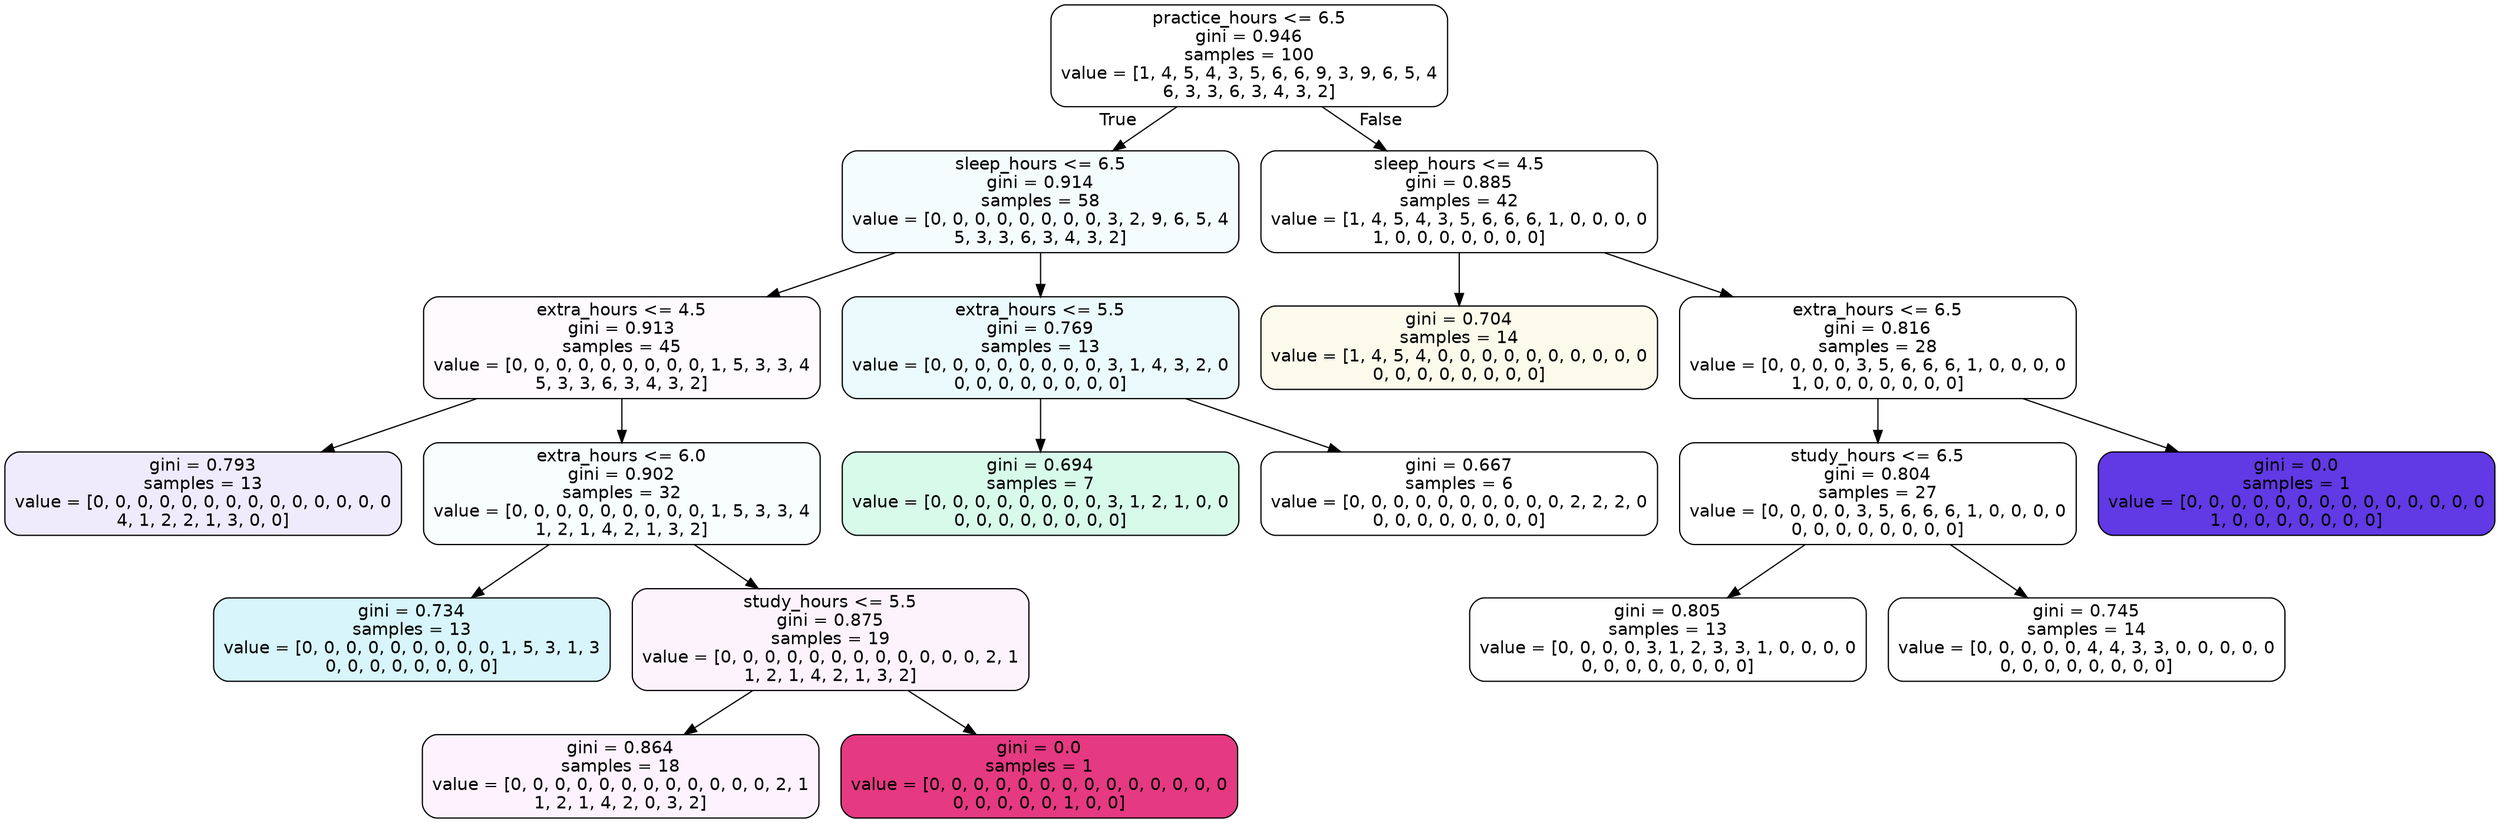 digraph Tree {
node [shape=box, style="filled, rounded", color="black", fontname="helvetica"] ;
edge [fontname="helvetica"] ;
0 [label="practice_hours <= 6.5\ngini = 0.946\nsamples = 100\nvalue = [1, 4, 5, 4, 3, 5, 6, 6, 9, 3, 9, 6, 5, 4\n6, 3, 3, 6, 3, 4, 3, 2]", fillcolor="#ffffff"] ;
1 [label="sleep_hours <= 6.5\ngini = 0.914\nsamples = 58\nvalue = [0, 0, 0, 0, 0, 0, 0, 0, 3, 2, 9, 6, 5, 4\n5, 3, 3, 6, 3, 4, 3, 2]", fillcolor="#f4fcfe"] ;
0 -> 1 [labeldistance=2.5, labelangle=45, headlabel="True"] ;
2 [label="extra_hours <= 4.5\ngini = 0.913\nsamples = 45\nvalue = [0, 0, 0, 0, 0, 0, 0, 0, 0, 1, 5, 3, 3, 4\n5, 3, 3, 6, 3, 4, 3, 2]", fillcolor="#fefafe"] ;
1 -> 2 ;
3 [label="gini = 0.793\nsamples = 13\nvalue = [0, 0, 0, 0, 0, 0, 0, 0, 0, 0, 0, 0, 0, 0\n4, 1, 2, 2, 1, 3, 0, 0]", fillcolor="#efebfc"] ;
2 -> 3 ;
4 [label="extra_hours <= 6.0\ngini = 0.902\nsamples = 32\nvalue = [0, 0, 0, 0, 0, 0, 0, 0, 0, 1, 5, 3, 3, 4\n1, 2, 1, 4, 2, 1, 3, 2]", fillcolor="#f8fdfe"] ;
2 -> 4 ;
5 [label="gini = 0.734\nsamples = 13\nvalue = [0, 0, 0, 0, 0, 0, 0, 0, 0, 1, 5, 3, 1, 3\n0, 0, 0, 0, 0, 0, 0, 0]", fillcolor="#d7f5fa"] ;
4 -> 5 ;
6 [label="study_hours <= 5.5\ngini = 0.875\nsamples = 19\nvalue = [0, 0, 0, 0, 0, 0, 0, 0, 0, 0, 0, 0, 2, 1\n1, 2, 1, 4, 2, 1, 3, 2]", fillcolor="#fdf3fd"] ;
4 -> 6 ;
7 [label="gini = 0.864\nsamples = 18\nvalue = [0, 0, 0, 0, 0, 0, 0, 0, 0, 0, 0, 0, 2, 1\n1, 2, 1, 4, 2, 0, 3, 2]", fillcolor="#fdf2fd"] ;
6 -> 7 ;
8 [label="gini = 0.0\nsamples = 1\nvalue = [0, 0, 0, 0, 0, 0, 0, 0, 0, 0, 0, 0, 0, 0\n0, 0, 0, 0, 0, 1, 0, 0]", fillcolor="#e53981"] ;
6 -> 8 ;
9 [label="extra_hours <= 5.5\ngini = 0.769\nsamples = 13\nvalue = [0, 0, 0, 0, 0, 0, 0, 0, 3, 1, 4, 3, 2, 0\n0, 0, 0, 0, 0, 0, 0, 0]", fillcolor="#ebfafc"] ;
1 -> 9 ;
10 [label="gini = 0.694\nsamples = 7\nvalue = [0, 0, 0, 0, 0, 0, 0, 0, 3, 1, 2, 1, 0, 0\n0, 0, 0, 0, 0, 0, 0, 0]", fillcolor="#d7faeb"] ;
9 -> 10 ;
11 [label="gini = 0.667\nsamples = 6\nvalue = [0, 0, 0, 0, 0, 0, 0, 0, 0, 0, 2, 2, 2, 0\n0, 0, 0, 0, 0, 0, 0, 0]", fillcolor="#ffffff"] ;
9 -> 11 ;
12 [label="sleep_hours <= 4.5\ngini = 0.885\nsamples = 42\nvalue = [1, 4, 5, 4, 3, 5, 6, 6, 6, 1, 0, 0, 0, 0\n1, 0, 0, 0, 0, 0, 0, 0]", fillcolor="#ffffff"] ;
0 -> 12 [labeldistance=2.5, labelangle=-45, headlabel="False"] ;
13 [label="gini = 0.704\nsamples = 14\nvalue = [1, 4, 5, 4, 0, 0, 0, 0, 0, 0, 0, 0, 0, 0\n0, 0, 0, 0, 0, 0, 0, 0]", fillcolor="#fcfbeb"] ;
12 -> 13 ;
14 [label="extra_hours <= 6.5\ngini = 0.816\nsamples = 28\nvalue = [0, 0, 0, 0, 3, 5, 6, 6, 6, 1, 0, 0, 0, 0\n1, 0, 0, 0, 0, 0, 0, 0]", fillcolor="#ffffff"] ;
12 -> 14 ;
15 [label="study_hours <= 6.5\ngini = 0.804\nsamples = 27\nvalue = [0, 0, 0, 0, 3, 5, 6, 6, 6, 1, 0, 0, 0, 0\n0, 0, 0, 0, 0, 0, 0, 0]", fillcolor="#ffffff"] ;
14 -> 15 ;
16 [label="gini = 0.805\nsamples = 13\nvalue = [0, 0, 0, 0, 3, 1, 2, 3, 3, 1, 0, 0, 0, 0\n0, 0, 0, 0, 0, 0, 0, 0]", fillcolor="#ffffff"] ;
15 -> 16 ;
17 [label="gini = 0.745\nsamples = 14\nvalue = [0, 0, 0, 0, 0, 4, 4, 3, 3, 0, 0, 0, 0, 0\n0, 0, 0, 0, 0, 0, 0, 0]", fillcolor="#ffffff"] ;
15 -> 17 ;
18 [label="gini = 0.0\nsamples = 1\nvalue = [0, 0, 0, 0, 0, 0, 0, 0, 0, 0, 0, 0, 0, 0\n1, 0, 0, 0, 0, 0, 0, 0]", fillcolor="#6139e5"] ;
14 -> 18 ;
}